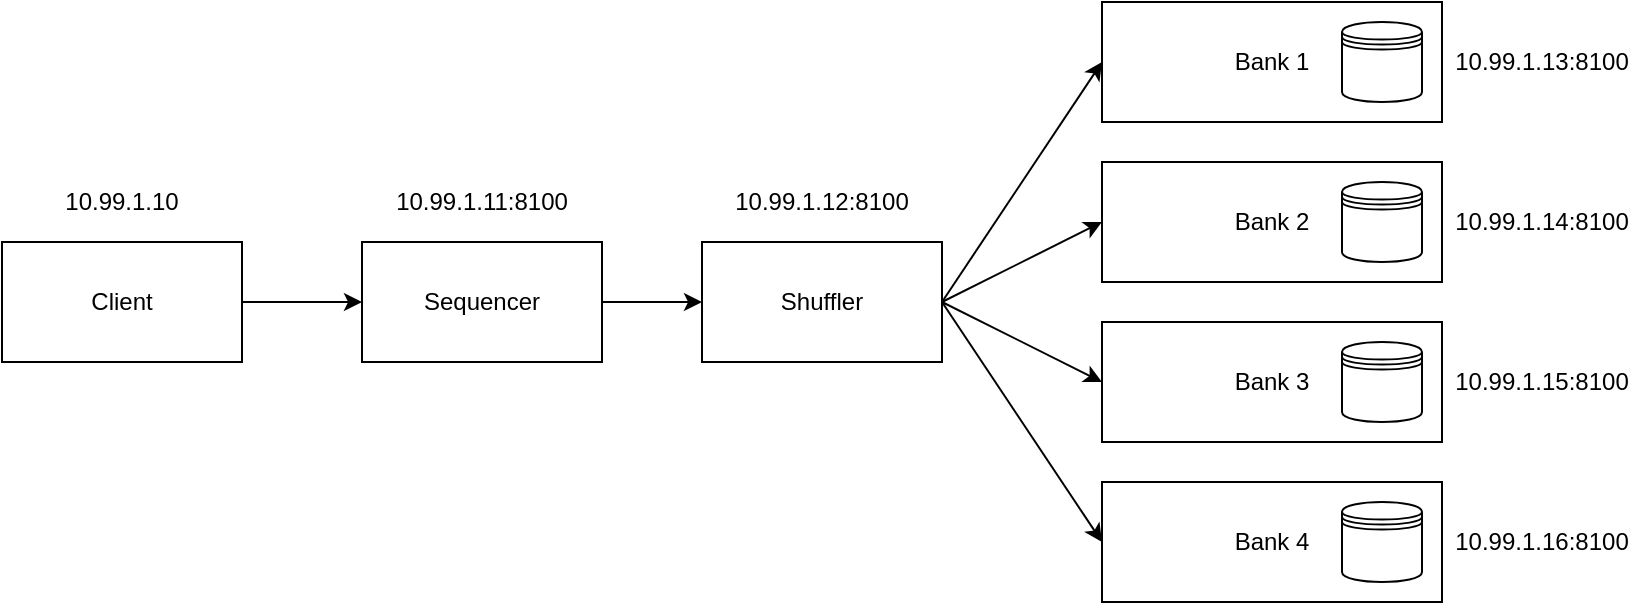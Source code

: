 <mxfile version="12.3.3" type="device" pages="1"><diagram id="RHhQemXwoFngb89LROyI" name="Page-1"><mxGraphModel dx="1260" dy="579" grid="1" gridSize="10" guides="1" tooltips="1" connect="1" arrows="1" fold="1" page="1" pageScale="1" pageWidth="827" pageHeight="1169" math="0" shadow="0"><root><mxCell id="0"/><mxCell id="1" parent="0"/><mxCell id="fsCOonYaVFymrVTeXxty-8" style="edgeStyle=orthogonalEdgeStyle;rounded=0;orthogonalLoop=1;jettySize=auto;html=1;entryX=0;entryY=0.5;entryDx=0;entryDy=0;" parent="1" source="fsCOonYaVFymrVTeXxty-1" target="fsCOonYaVFymrVTeXxty-2" edge="1"><mxGeometry relative="1" as="geometry"/></mxCell><mxCell id="fsCOonYaVFymrVTeXxty-1" value="Client" style="rounded=0;whiteSpace=wrap;html=1;" parent="1" vertex="1"><mxGeometry x="10" y="140" width="120" height="60" as="geometry"/></mxCell><mxCell id="fsCOonYaVFymrVTeXxty-9" style="edgeStyle=orthogonalEdgeStyle;rounded=0;orthogonalLoop=1;jettySize=auto;html=1;entryX=0;entryY=0.5;entryDx=0;entryDy=0;" parent="1" source="fsCOonYaVFymrVTeXxty-2" target="fsCOonYaVFymrVTeXxty-3" edge="1"><mxGeometry relative="1" as="geometry"/></mxCell><mxCell id="fsCOonYaVFymrVTeXxty-2" value="Sequencer" style="rounded=0;whiteSpace=wrap;html=1;" parent="1" vertex="1"><mxGeometry x="190" y="140" width="120" height="60" as="geometry"/></mxCell><mxCell id="fsCOonYaVFymrVTeXxty-3" value="Shuffler" style="rounded=0;whiteSpace=wrap;html=1;" parent="1" vertex="1"><mxGeometry x="360" y="140" width="120" height="60" as="geometry"/></mxCell><mxCell id="fsCOonYaVFymrVTeXxty-4" value="Bank 1" style="rounded=0;whiteSpace=wrap;html=1;" parent="1" vertex="1"><mxGeometry x="560" y="20" width="170" height="60" as="geometry"/></mxCell><mxCell id="fsCOonYaVFymrVTeXxty-5" value="Bank 2" style="rounded=0;whiteSpace=wrap;html=1;" parent="1" vertex="1"><mxGeometry x="560" y="100" width="170" height="60" as="geometry"/></mxCell><mxCell id="fsCOonYaVFymrVTeXxty-6" value="Bank 3" style="rounded=0;whiteSpace=wrap;html=1;" parent="1" vertex="1"><mxGeometry x="560" y="180" width="170" height="60" as="geometry"/></mxCell><mxCell id="fsCOonYaVFymrVTeXxty-7" value="Bank 4" style="rounded=0;whiteSpace=wrap;html=1;" parent="1" vertex="1"><mxGeometry x="560" y="260" width="170" height="60" as="geometry"/></mxCell><mxCell id="fsCOonYaVFymrVTeXxty-11" value="" style="endArrow=classic;html=1;exitX=1;exitY=0.5;exitDx=0;exitDy=0;entryX=0;entryY=0.5;entryDx=0;entryDy=0;" parent="1" source="fsCOonYaVFymrVTeXxty-3" target="fsCOonYaVFymrVTeXxty-4" edge="1"><mxGeometry width="50" height="50" relative="1" as="geometry"><mxPoint x="10" y="390" as="sourcePoint"/><mxPoint x="60" y="340" as="targetPoint"/></mxGeometry></mxCell><mxCell id="fsCOonYaVFymrVTeXxty-12" value="" style="endArrow=classic;html=1;exitX=1;exitY=0.5;exitDx=0;exitDy=0;entryX=0;entryY=0.5;entryDx=0;entryDy=0;" parent="1" source="fsCOonYaVFymrVTeXxty-3" target="fsCOonYaVFymrVTeXxty-5" edge="1"><mxGeometry width="50" height="50" relative="1" as="geometry"><mxPoint x="10" y="390" as="sourcePoint"/><mxPoint x="60" y="340" as="targetPoint"/></mxGeometry></mxCell><mxCell id="fsCOonYaVFymrVTeXxty-13" value="" style="endArrow=classic;html=1;exitX=1;exitY=0.5;exitDx=0;exitDy=0;entryX=0;entryY=0.5;entryDx=0;entryDy=0;" parent="1" source="fsCOonYaVFymrVTeXxty-3" target="fsCOonYaVFymrVTeXxty-6" edge="1"><mxGeometry width="50" height="50" relative="1" as="geometry"><mxPoint x="10" y="390" as="sourcePoint"/><mxPoint x="60" y="340" as="targetPoint"/></mxGeometry></mxCell><mxCell id="fsCOonYaVFymrVTeXxty-14" value="" style="endArrow=classic;html=1;exitX=1;exitY=0.5;exitDx=0;exitDy=0;entryX=0;entryY=0.5;entryDx=0;entryDy=0;" parent="1" source="fsCOonYaVFymrVTeXxty-3" target="fsCOonYaVFymrVTeXxty-7" edge="1"><mxGeometry width="50" height="50" relative="1" as="geometry"><mxPoint x="10" y="390" as="sourcePoint"/><mxPoint x="60" y="340" as="targetPoint"/></mxGeometry></mxCell><mxCell id="fsCOonYaVFymrVTeXxty-15" value="10.99.1.10" style="text;html=1;strokeColor=none;fillColor=none;align=center;verticalAlign=middle;whiteSpace=wrap;rounded=0;" parent="1" vertex="1"><mxGeometry x="50" y="110" width="40" height="20" as="geometry"/></mxCell><mxCell id="fsCOonYaVFymrVTeXxty-16" value="10.99.1.11:8100" style="text;html=1;strokeColor=none;fillColor=none;align=center;verticalAlign=middle;whiteSpace=wrap;rounded=0;" parent="1" vertex="1"><mxGeometry x="230" y="110" width="40" height="20" as="geometry"/></mxCell><mxCell id="fsCOonYaVFymrVTeXxty-17" value="10.99.1.12:8100" style="text;html=1;strokeColor=none;fillColor=none;align=center;verticalAlign=middle;whiteSpace=wrap;rounded=0;" parent="1" vertex="1"><mxGeometry x="400" y="110" width="40" height="20" as="geometry"/></mxCell><mxCell id="fsCOonYaVFymrVTeXxty-18" value="10.99.1.13:8100" style="text;html=1;strokeColor=none;fillColor=none;align=center;verticalAlign=middle;whiteSpace=wrap;rounded=0;" parent="1" vertex="1"><mxGeometry x="760" y="40" width="40" height="20" as="geometry"/></mxCell><mxCell id="fsCOonYaVFymrVTeXxty-19" value="&lt;div&gt;10.99.1.14:8100&lt;/div&gt;" style="text;html=1;strokeColor=none;fillColor=none;align=center;verticalAlign=middle;whiteSpace=wrap;rounded=0;" parent="1" vertex="1"><mxGeometry x="760" y="120" width="40" height="20" as="geometry"/></mxCell><mxCell id="fsCOonYaVFymrVTeXxty-20" value="&lt;div&gt;10.99.1.15:8100&lt;/div&gt;" style="text;html=1;strokeColor=none;fillColor=none;align=center;verticalAlign=middle;whiteSpace=wrap;rounded=0;" parent="1" vertex="1"><mxGeometry x="760" y="200" width="40" height="20" as="geometry"/></mxCell><mxCell id="fsCOonYaVFymrVTeXxty-21" value="10.99.1.16:8100" style="text;html=1;strokeColor=none;fillColor=none;align=center;verticalAlign=middle;whiteSpace=wrap;rounded=0;" parent="1" vertex="1"><mxGeometry x="760" y="280" width="40" height="20" as="geometry"/></mxCell><mxCell id="tLyuaFm_VLlXKr80Z0v8-1" value="" style="shape=datastore;whiteSpace=wrap;html=1;" vertex="1" parent="1"><mxGeometry x="680" y="30" width="40" height="40" as="geometry"/></mxCell><mxCell id="tLyuaFm_VLlXKr80Z0v8-2" value="" style="shape=datastore;whiteSpace=wrap;html=1;" vertex="1" parent="1"><mxGeometry x="680" y="110" width="40" height="40" as="geometry"/></mxCell><mxCell id="tLyuaFm_VLlXKr80Z0v8-3" value="" style="shape=datastore;whiteSpace=wrap;html=1;" vertex="1" parent="1"><mxGeometry x="680" y="190" width="40" height="40" as="geometry"/></mxCell><mxCell id="tLyuaFm_VLlXKr80Z0v8-4" value="" style="shape=datastore;whiteSpace=wrap;html=1;" vertex="1" parent="1"><mxGeometry x="680" y="270" width="40" height="40" as="geometry"/></mxCell></root></mxGraphModel></diagram></mxfile>